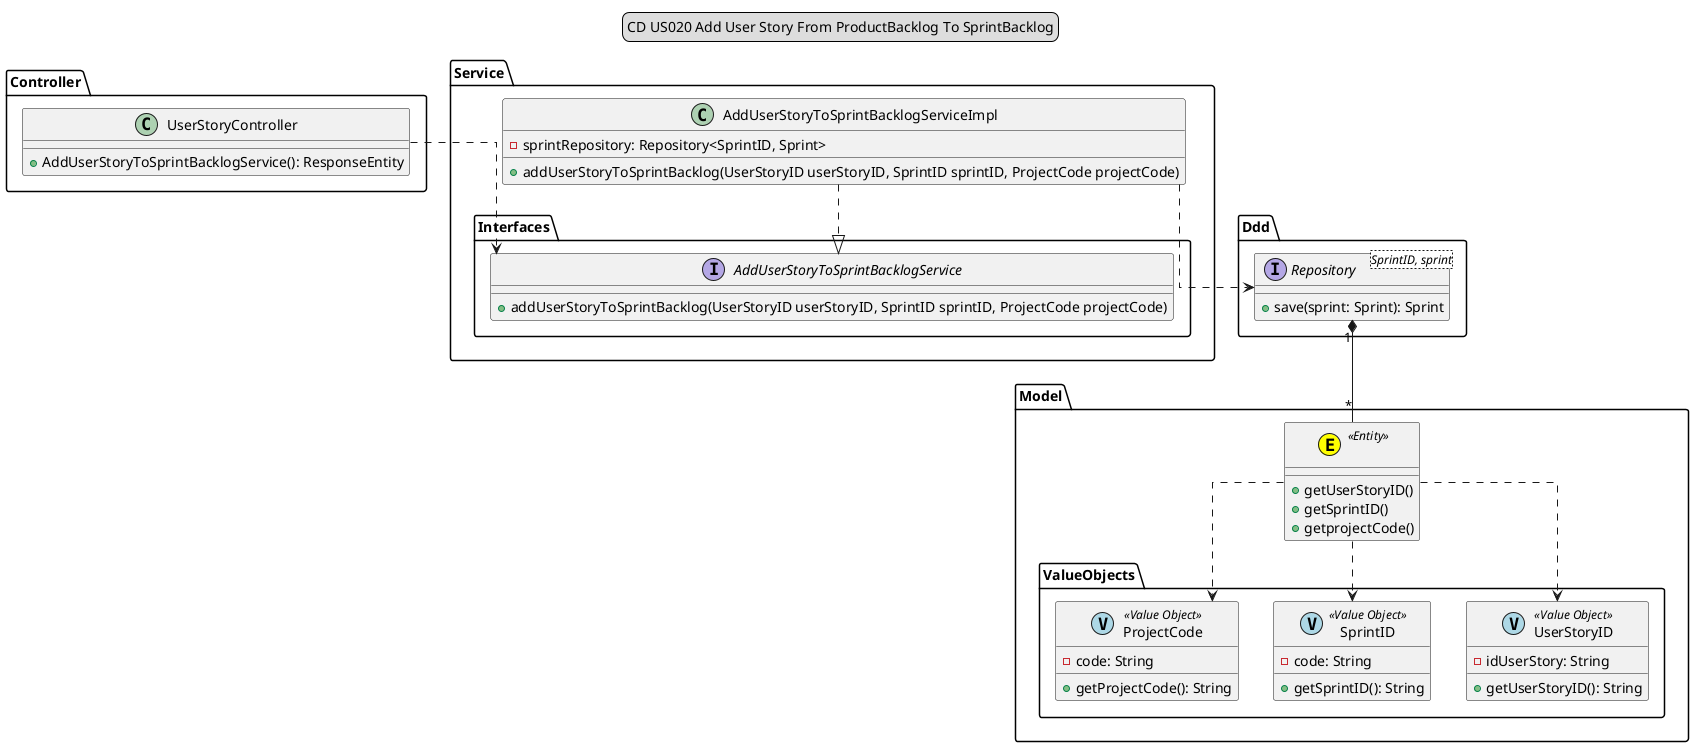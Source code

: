 @startuml

'..|> implementation
'-- associado
'..> depende
'*-- agrega
'- atributo
'+ método

skinparam linetype ortho

skinparam sequenceMessageAlign center

legend top
CD US020 Add User Story From ProductBacklog To SprintBacklog
end legend

package Controller {
class UserStoryController {
+AddUserStoryToSprintBacklogService(): ResponseEntity
}
}

package Service {
class AddUserStoryToSprintBacklogServiceImpl {
- sprintRepository: Repository<SprintID, Sprint>
+ addUserStoryToSprintBacklog(UserStoryID userStoryID, SprintID sprintID, ProjectCode projectCode)
}
package Interfaces {
interface AddUserStoryToSprintBacklogService {
+ addUserStoryToSprintBacklog(UserStoryID userStoryID, SprintID sprintID, ProjectCode projectCode)
}
}
}

package Ddd {
interface Repository<SprintID, sprint> {
+ save(sprint: Sprint): Sprint
}
}

package Model {
class " " as E <<(E, Yellow) Entity>>{
+getUserStoryID()
+getSprintID()
+getprojectCode()
}
package ValueObjects as "ValueObjects"{
class UserStoryID <<(V, LightBlue) Value Object>> {
- idUserStory: String
+ getUserStoryID(): String
}
class SprintID <<(V, LightBlue) Value Object>> {
- code: String
+ getSprintID(): String
}
class ProjectCode <<(V, LightBlue) Value Object>> {
- code: String
+ getProjectCode(): String
}
}


}

'..|> implementation
'-- associado
'..> depende
'*-- agrega
'- atributo
'+ método

UserStoryController ..> AddUserStoryToSprintBacklogService
AddUserStoryToSprintBacklogServiceImpl ..|>  AddUserStoryToSprintBacklogService
AddUserStoryToSprintBacklogServiceImpl ..> Repository
Repository "1"*--"*" E
E ..> UserStoryID
E ..> SprintID
E ..> ProjectCode

@enduml